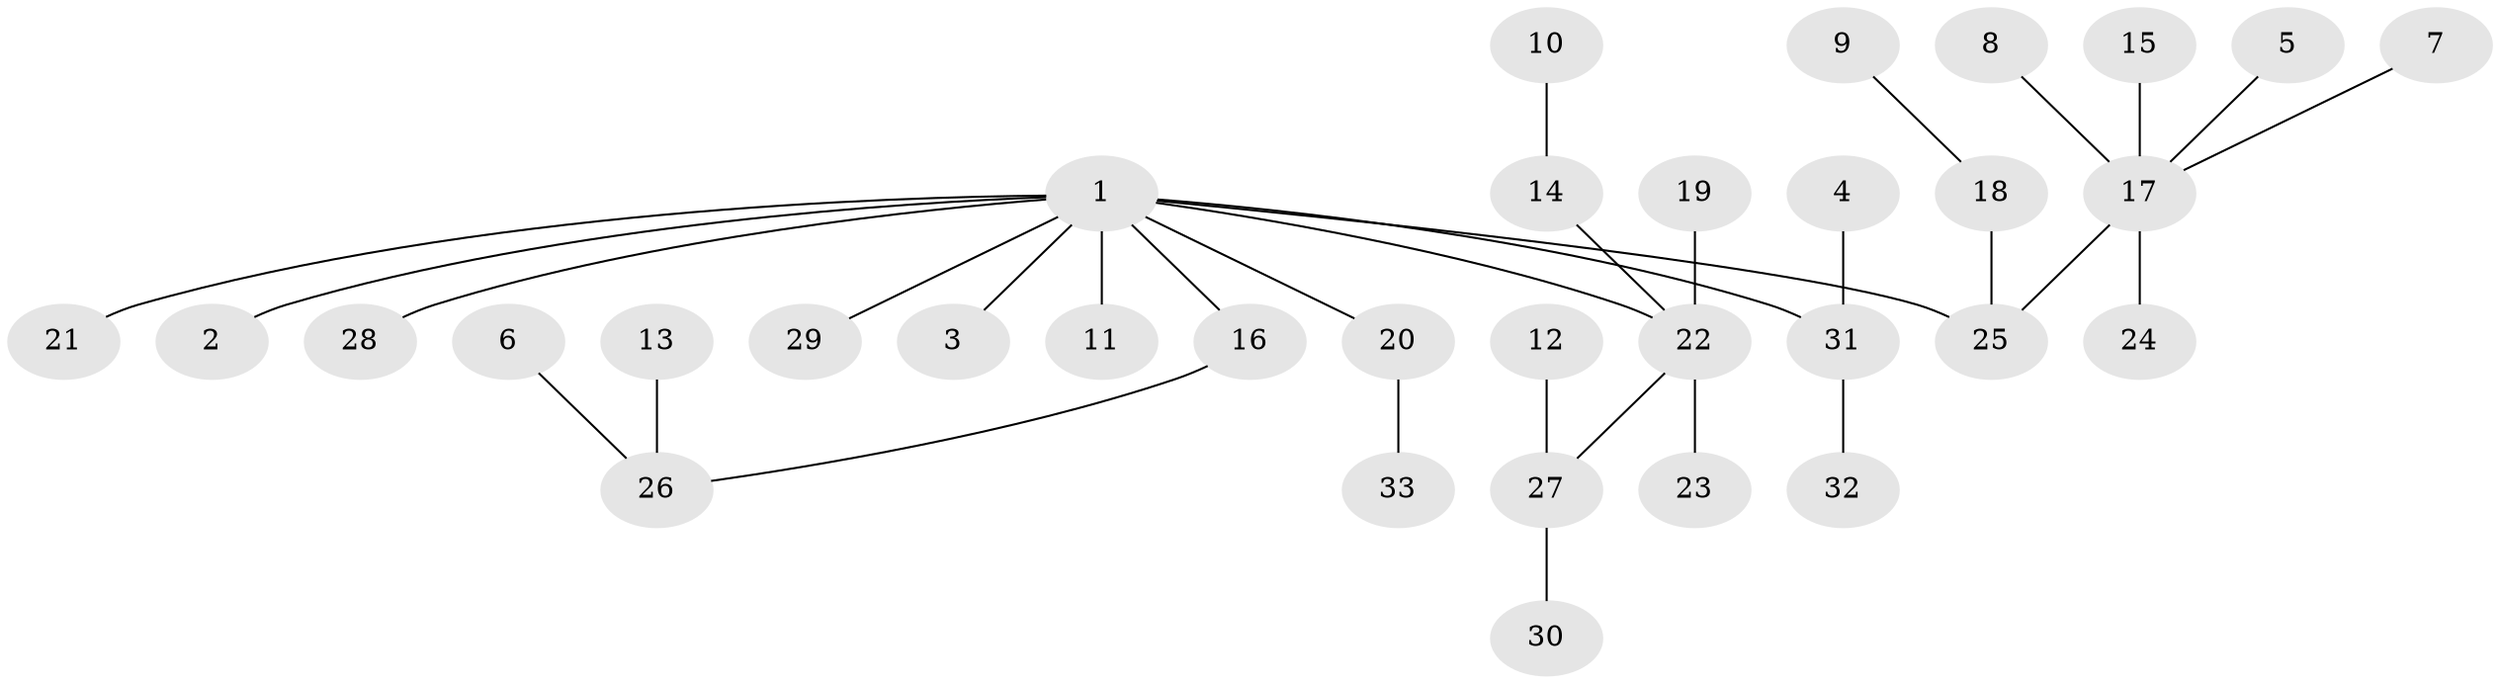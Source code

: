 // original degree distribution, {5: 0.07575757575757576, 2: 0.19696969696969696, 1: 0.5454545454545454, 4: 0.045454545454545456, 3: 0.12121212121212122, 7: 0.015151515151515152}
// Generated by graph-tools (version 1.1) at 2025/26/03/09/25 03:26:33]
// undirected, 33 vertices, 32 edges
graph export_dot {
graph [start="1"]
  node [color=gray90,style=filled];
  1;
  2;
  3;
  4;
  5;
  6;
  7;
  8;
  9;
  10;
  11;
  12;
  13;
  14;
  15;
  16;
  17;
  18;
  19;
  20;
  21;
  22;
  23;
  24;
  25;
  26;
  27;
  28;
  29;
  30;
  31;
  32;
  33;
  1 -- 2 [weight=1.0];
  1 -- 3 [weight=1.0];
  1 -- 11 [weight=1.0];
  1 -- 16 [weight=1.0];
  1 -- 20 [weight=1.0];
  1 -- 21 [weight=1.0];
  1 -- 22 [weight=1.0];
  1 -- 25 [weight=1.0];
  1 -- 28 [weight=1.0];
  1 -- 29 [weight=1.0];
  1 -- 31 [weight=1.0];
  4 -- 31 [weight=1.0];
  5 -- 17 [weight=1.0];
  6 -- 26 [weight=1.0];
  7 -- 17 [weight=1.0];
  8 -- 17 [weight=1.0];
  9 -- 18 [weight=1.0];
  10 -- 14 [weight=1.0];
  12 -- 27 [weight=1.0];
  13 -- 26 [weight=1.0];
  14 -- 22 [weight=1.0];
  15 -- 17 [weight=1.0];
  16 -- 26 [weight=1.0];
  17 -- 24 [weight=1.0];
  17 -- 25 [weight=1.0];
  18 -- 25 [weight=1.0];
  19 -- 22 [weight=1.0];
  20 -- 33 [weight=1.0];
  22 -- 23 [weight=1.0];
  22 -- 27 [weight=1.0];
  27 -- 30 [weight=1.0];
  31 -- 32 [weight=1.0];
}
